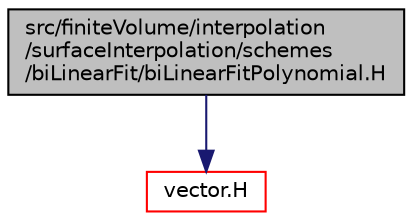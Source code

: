 digraph "src/finiteVolume/interpolation/surfaceInterpolation/schemes/biLinearFit/biLinearFitPolynomial.H"
{
  bgcolor="transparent";
  edge [fontname="Helvetica",fontsize="10",labelfontname="Helvetica",labelfontsize="10"];
  node [fontname="Helvetica",fontsize="10",shape=record];
  Node0 [label="src/finiteVolume/interpolation\l/surfaceInterpolation/schemes\l/biLinearFit/biLinearFitPolynomial.H",height=0.2,width=0.4,color="black", fillcolor="grey75", style="filled", fontcolor="black"];
  Node0 -> Node1 [color="midnightblue",fontsize="10",style="solid",fontname="Helvetica"];
  Node1 [label="vector.H",height=0.2,width=0.4,color="red",URL="$a13694.html"];
}
